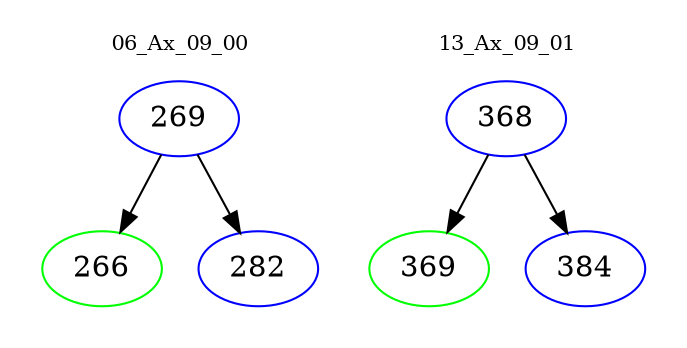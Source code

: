 digraph{
subgraph cluster_0 {
color = white
label = "06_Ax_09_00";
fontsize=10;
T0_269 [label="269", color="blue"]
T0_269 -> T0_266 [color="black"]
T0_266 [label="266", color="green"]
T0_269 -> T0_282 [color="black"]
T0_282 [label="282", color="blue"]
}
subgraph cluster_1 {
color = white
label = "13_Ax_09_01";
fontsize=10;
T1_368 [label="368", color="blue"]
T1_368 -> T1_369 [color="black"]
T1_369 [label="369", color="green"]
T1_368 -> T1_384 [color="black"]
T1_384 [label="384", color="blue"]
}
}
